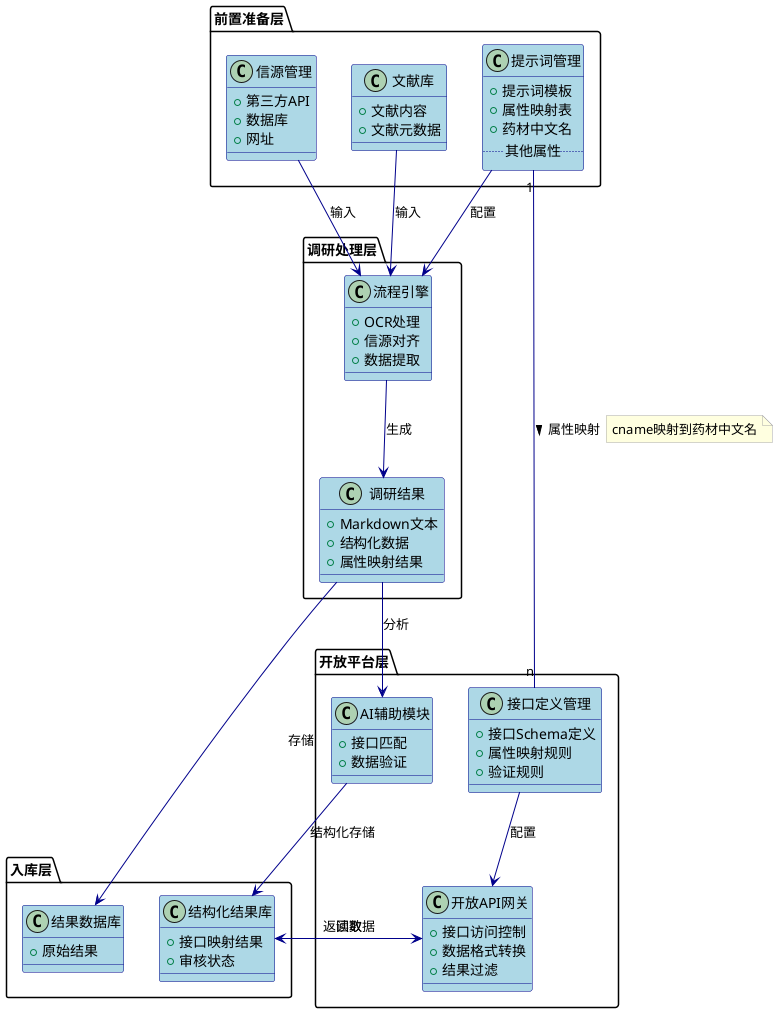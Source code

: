 @startuml System Architecture

!define RECTANGLE class

skinparam class {
    BackgroundColor LightBlue
    BorderColor DarkBlue
    ArrowColor DarkBlue
}

skinparam note {
    BackgroundColor LightYellow
    BorderColor DarkGray
}

package "前置准备层" {
    class "信源管理" as SourceMgmt {
        + 第三方API
        + 数据库
        + 网址
    }
    
    class "文献库" as Literature {
        + 文献内容
        + 文献元数据
    }
    
    class "提示词管理" as PromptMgmt {
        + 提示词模板
        + 属性映射表
        + 药材中文名
        ..其他属性..
    }
}

package "调研处理层" {
    class "流程引擎" as ProcessEngine {
        + OCR处理
        + 信源对齐
        + 数据提取
    }
    
    class "调研结果" as ResearchResult {
        + Markdown文本
        + 结构化数据
        + 属性映射结果
    }
}

package "入库层" {
    class "结果数据库" as ResultDB {
        + 原始结果
    }
    
    class "结构化结果库" as StructuredDB {
        + 接口映射结果
        + 审核状态
    }
}

package "开放平台层" {
    class "接口定义管理" as APIDefMgmt {
        + 接口Schema定义
        + 属性映射规则
        + 验证规则
    }
    
    class "AI辅助模块" as AIAssistant {
        + 接口匹配
        + 数据验证
    }
    
    class "开放API网关" as APIGateway {
        + 接口访问控制
        + 数据格式转换
        + 结果过滤
    }
}

' 关系定义
PromptMgmt "1" -- "n" APIDefMgmt : 属性映射 >
note right on link: cname映射到药材中文名

ProcessEngine --> ResearchResult : 生成
SourceMgmt --> ProcessEngine : 输入
Literature --> ProcessEngine : 输入
PromptMgmt --> ProcessEngine : 配置

ResearchResult --> ResultDB : 存储
ResearchResult --> AIAssistant : 分析
AIAssistant --> StructuredDB : 结构化存储

APIDefMgmt --> APIGateway : 配置
APIGateway --> StructuredDB : 读取
StructuredDB --> APIGateway : 返回数据

@enduml